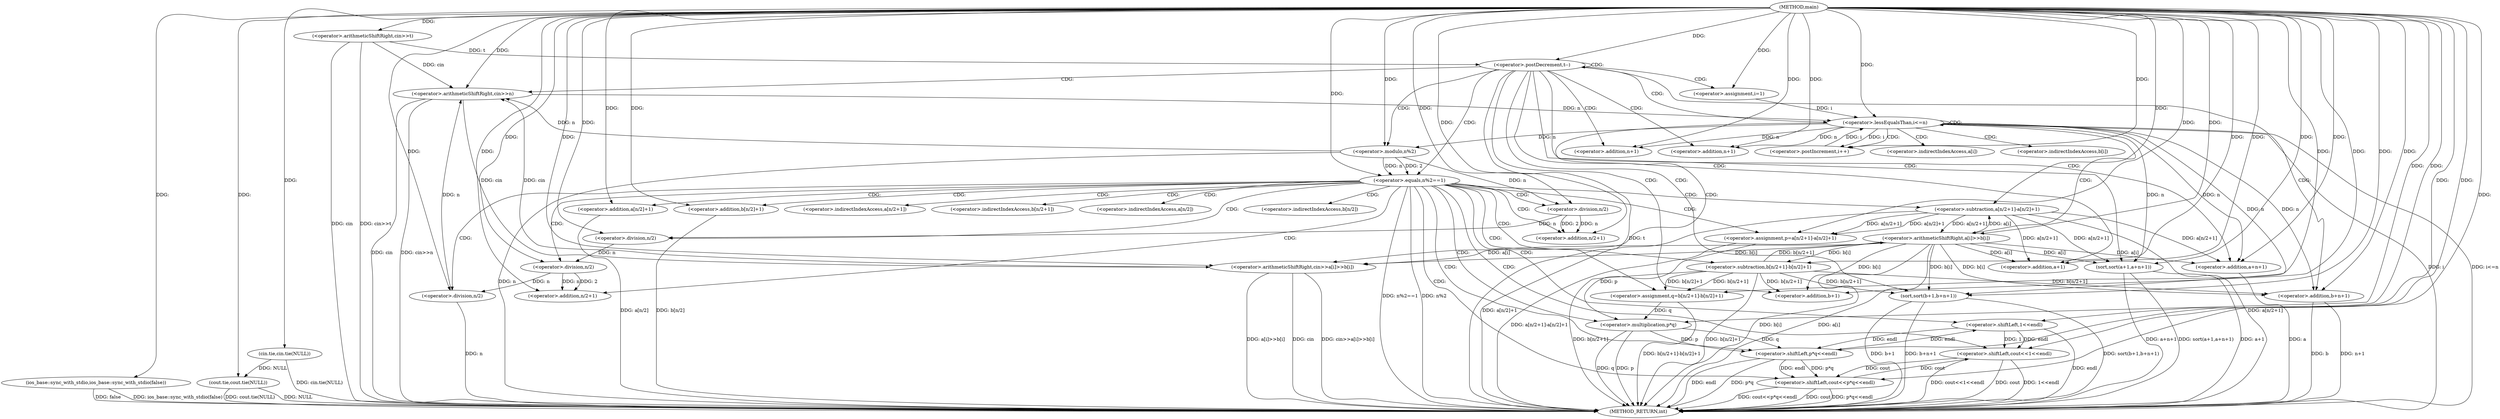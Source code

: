 digraph "main" {  
"1000102" [label = "(METHOD,main)" ]
"1000218" [label = "(METHOD_RETURN,int)" ]
"1000104" [label = "(ios_base::sync_with_stdio,ios_base::sync_with_stdio(false))" ]
"1000106" [label = "(cin.tie,cin.tie(NULL))" ]
"1000108" [label = "(cout.tie,cout.tie(NULL))" ]
"1000111" [label = "(<operator>.arithmeticShiftRight,cin>>t)" ]
"1000115" [label = "(<operator>.postDecrement,t--)" ]
"1000119" [label = "(<operator>.arithmeticShiftRight,cin>>n)" ]
"1000144" [label = "(sort,sort(a+1,a+n+1))" ]
"1000153" [label = "(sort,sort(b+1,b+n+1))" ]
"1000126" [label = "(<operator>.assignment,i=1)" ]
"1000129" [label = "(<operator>.lessEqualsThan,i<=n)" ]
"1000132" [label = "(<operator>.postIncrement,i++)" ]
"1000163" [label = "(<operator>.equals,n%2==1)" ]
"1000168" [label = "(<operator>.shiftLeft,cout<<1<<endl)" ]
"1000135" [label = "(<operator>.arithmeticShiftRight,cin>>a[i]>>b[i])" ]
"1000145" [label = "(<operator>.addition,a+1)" ]
"1000148" [label = "(<operator>.addition,a+n+1)" ]
"1000154" [label = "(<operator>.addition,b+1)" ]
"1000157" [label = "(<operator>.addition,b+n+1)" ]
"1000150" [label = "(<operator>.addition,n+1)" ]
"1000159" [label = "(<operator>.addition,n+1)" ]
"1000164" [label = "(<operator>.modulo,n%2)" ]
"1000170" [label = "(<operator>.shiftLeft,1<<endl)" ]
"1000176" [label = "(<operator>.assignment,p=a[n/2+1]-a[n/2]+1)" ]
"1000194" [label = "(<operator>.assignment,q=b[n/2+1]-b[n/2]+1)" ]
"1000211" [label = "(<operator>.shiftLeft,cout<<p*q<<endl)" ]
"1000137" [label = "(<operator>.arithmeticShiftRight,a[i]>>b[i])" ]
"1000178" [label = "(<operator>.subtraction,a[n/2+1]-a[n/2]+1)" ]
"1000196" [label = "(<operator>.subtraction,b[n/2+1]-b[n/2]+1)" ]
"1000213" [label = "(<operator>.shiftLeft,p*q<<endl)" ]
"1000186" [label = "(<operator>.addition,a[n/2]+1)" ]
"1000204" [label = "(<operator>.addition,b[n/2]+1)" ]
"1000214" [label = "(<operator>.multiplication,p*q)" ]
"1000181" [label = "(<operator>.addition,n/2+1)" ]
"1000199" [label = "(<operator>.addition,n/2+1)" ]
"1000182" [label = "(<operator>.division,n/2)" ]
"1000189" [label = "(<operator>.division,n/2)" ]
"1000200" [label = "(<operator>.division,n/2)" ]
"1000207" [label = "(<operator>.division,n/2)" ]
"1000138" [label = "(<operator>.indirectIndexAccess,a[i])" ]
"1000141" [label = "(<operator>.indirectIndexAccess,b[i])" ]
"1000179" [label = "(<operator>.indirectIndexAccess,a[n/2+1])" ]
"1000197" [label = "(<operator>.indirectIndexAccess,b[n/2+1])" ]
"1000187" [label = "(<operator>.indirectIndexAccess,a[n/2])" ]
"1000205" [label = "(<operator>.indirectIndexAccess,b[n/2])" ]
  "1000104" -> "1000218"  [ label = "DDG: ios_base::sync_with_stdio(false)"] 
  "1000106" -> "1000218"  [ label = "DDG: cin.tie(NULL)"] 
  "1000108" -> "1000218"  [ label = "DDG: NULL"] 
  "1000108" -> "1000218"  [ label = "DDG: cout.tie(NULL)"] 
  "1000111" -> "1000218"  [ label = "DDG: cin"] 
  "1000111" -> "1000218"  [ label = "DDG: cin>>t"] 
  "1000115" -> "1000218"  [ label = "DDG: t"] 
  "1000119" -> "1000218"  [ label = "DDG: cin"] 
  "1000119" -> "1000218"  [ label = "DDG: cin>>n"] 
  "1000129" -> "1000218"  [ label = "DDG: i"] 
  "1000129" -> "1000218"  [ label = "DDG: i<=n"] 
  "1000144" -> "1000218"  [ label = "DDG: a+1"] 
  "1000148" -> "1000218"  [ label = "DDG: a"] 
  "1000144" -> "1000218"  [ label = "DDG: a+n+1"] 
  "1000144" -> "1000218"  [ label = "DDG: sort(a+1,a+n+1)"] 
  "1000153" -> "1000218"  [ label = "DDG: b+1"] 
  "1000157" -> "1000218"  [ label = "DDG: b"] 
  "1000157" -> "1000218"  [ label = "DDG: n+1"] 
  "1000153" -> "1000218"  [ label = "DDG: b+n+1"] 
  "1000153" -> "1000218"  [ label = "DDG: sort(b+1,b+n+1)"] 
  "1000164" -> "1000218"  [ label = "DDG: n"] 
  "1000163" -> "1000218"  [ label = "DDG: n%2"] 
  "1000163" -> "1000218"  [ label = "DDG: n%2==1"] 
  "1000178" -> "1000218"  [ label = "DDG: a[n/2+1]"] 
  "1000186" -> "1000218"  [ label = "DDG: a[n/2]"] 
  "1000178" -> "1000218"  [ label = "DDG: a[n/2]+1"] 
  "1000176" -> "1000218"  [ label = "DDG: a[n/2+1]-a[n/2]+1"] 
  "1000196" -> "1000218"  [ label = "DDG: b[n/2+1]"] 
  "1000207" -> "1000218"  [ label = "DDG: n"] 
  "1000204" -> "1000218"  [ label = "DDG: b[n/2]"] 
  "1000196" -> "1000218"  [ label = "DDG: b[n/2]+1"] 
  "1000194" -> "1000218"  [ label = "DDG: b[n/2+1]-b[n/2]+1"] 
  "1000211" -> "1000218"  [ label = "DDG: cout"] 
  "1000214" -> "1000218"  [ label = "DDG: p"] 
  "1000214" -> "1000218"  [ label = "DDG: q"] 
  "1000213" -> "1000218"  [ label = "DDG: p*q"] 
  "1000213" -> "1000218"  [ label = "DDG: endl"] 
  "1000211" -> "1000218"  [ label = "DDG: p*q<<endl"] 
  "1000211" -> "1000218"  [ label = "DDG: cout<<p*q<<endl"] 
  "1000168" -> "1000218"  [ label = "DDG: cout"] 
  "1000170" -> "1000218"  [ label = "DDG: endl"] 
  "1000168" -> "1000218"  [ label = "DDG: 1<<endl"] 
  "1000168" -> "1000218"  [ label = "DDG: cout<<1<<endl"] 
  "1000135" -> "1000218"  [ label = "DDG: cin"] 
  "1000137" -> "1000218"  [ label = "DDG: a[i]"] 
  "1000137" -> "1000218"  [ label = "DDG: b[i]"] 
  "1000135" -> "1000218"  [ label = "DDG: a[i]>>b[i]"] 
  "1000135" -> "1000218"  [ label = "DDG: cin>>a[i]>>b[i]"] 
  "1000104" -> "1000218"  [ label = "DDG: false"] 
  "1000102" -> "1000104"  [ label = "DDG: "] 
  "1000102" -> "1000106"  [ label = "DDG: "] 
  "1000106" -> "1000108"  [ label = "DDG: NULL"] 
  "1000102" -> "1000108"  [ label = "DDG: "] 
  "1000102" -> "1000111"  [ label = "DDG: "] 
  "1000111" -> "1000115"  [ label = "DDG: t"] 
  "1000102" -> "1000115"  [ label = "DDG: "] 
  "1000111" -> "1000119"  [ label = "DDG: cin"] 
  "1000135" -> "1000119"  [ label = "DDG: cin"] 
  "1000102" -> "1000119"  [ label = "DDG: "] 
  "1000164" -> "1000119"  [ label = "DDG: n"] 
  "1000207" -> "1000119"  [ label = "DDG: n"] 
  "1000102" -> "1000126"  [ label = "DDG: "] 
  "1000178" -> "1000144"  [ label = "DDG: a[n/2+1]"] 
  "1000137" -> "1000144"  [ label = "DDG: a[i]"] 
  "1000102" -> "1000144"  [ label = "DDG: "] 
  "1000129" -> "1000144"  [ label = "DDG: n"] 
  "1000196" -> "1000153"  [ label = "DDG: b[n/2+1]"] 
  "1000137" -> "1000153"  [ label = "DDG: b[i]"] 
  "1000102" -> "1000153"  [ label = "DDG: "] 
  "1000129" -> "1000153"  [ label = "DDG: n"] 
  "1000126" -> "1000129"  [ label = "DDG: i"] 
  "1000132" -> "1000129"  [ label = "DDG: i"] 
  "1000102" -> "1000129"  [ label = "DDG: "] 
  "1000119" -> "1000129"  [ label = "DDG: n"] 
  "1000129" -> "1000132"  [ label = "DDG: i"] 
  "1000102" -> "1000132"  [ label = "DDG: "] 
  "1000178" -> "1000145"  [ label = "DDG: a[n/2+1]"] 
  "1000137" -> "1000145"  [ label = "DDG: a[i]"] 
  "1000102" -> "1000145"  [ label = "DDG: "] 
  "1000178" -> "1000148"  [ label = "DDG: a[n/2+1]"] 
  "1000137" -> "1000148"  [ label = "DDG: a[i]"] 
  "1000102" -> "1000148"  [ label = "DDG: "] 
  "1000129" -> "1000148"  [ label = "DDG: n"] 
  "1000196" -> "1000154"  [ label = "DDG: b[n/2+1]"] 
  "1000137" -> "1000154"  [ label = "DDG: b[i]"] 
  "1000102" -> "1000154"  [ label = "DDG: "] 
  "1000196" -> "1000157"  [ label = "DDG: b[n/2+1]"] 
  "1000137" -> "1000157"  [ label = "DDG: b[i]"] 
  "1000102" -> "1000157"  [ label = "DDG: "] 
  "1000129" -> "1000157"  [ label = "DDG: n"] 
  "1000164" -> "1000163"  [ label = "DDG: n"] 
  "1000164" -> "1000163"  [ label = "DDG: 2"] 
  "1000102" -> "1000163"  [ label = "DDG: "] 
  "1000211" -> "1000168"  [ label = "DDG: cout"] 
  "1000102" -> "1000168"  [ label = "DDG: "] 
  "1000170" -> "1000168"  [ label = "DDG: 1"] 
  "1000170" -> "1000168"  [ label = "DDG: endl"] 
  "1000119" -> "1000135"  [ label = "DDG: cin"] 
  "1000102" -> "1000135"  [ label = "DDG: "] 
  "1000137" -> "1000135"  [ label = "DDG: b[i]"] 
  "1000137" -> "1000135"  [ label = "DDG: a[i]"] 
  "1000129" -> "1000150"  [ label = "DDG: n"] 
  "1000102" -> "1000150"  [ label = "DDG: "] 
  "1000102" -> "1000159"  [ label = "DDG: "] 
  "1000129" -> "1000159"  [ label = "DDG: n"] 
  "1000102" -> "1000164"  [ label = "DDG: "] 
  "1000129" -> "1000164"  [ label = "DDG: n"] 
  "1000102" -> "1000170"  [ label = "DDG: "] 
  "1000213" -> "1000170"  [ label = "DDG: endl"] 
  "1000178" -> "1000176"  [ label = "DDG: a[n/2+1]"] 
  "1000178" -> "1000176"  [ label = "DDG: a[n/2]+1"] 
  "1000196" -> "1000194"  [ label = "DDG: b[n/2+1]"] 
  "1000196" -> "1000194"  [ label = "DDG: b[n/2]+1"] 
  "1000178" -> "1000137"  [ label = "DDG: a[n/2+1]"] 
  "1000102" -> "1000137"  [ label = "DDG: "] 
  "1000196" -> "1000137"  [ label = "DDG: b[n/2+1]"] 
  "1000102" -> "1000176"  [ label = "DDG: "] 
  "1000102" -> "1000194"  [ label = "DDG: "] 
  "1000168" -> "1000211"  [ label = "DDG: cout"] 
  "1000102" -> "1000211"  [ label = "DDG: "] 
  "1000213" -> "1000211"  [ label = "DDG: p*q"] 
  "1000213" -> "1000211"  [ label = "DDG: endl"] 
  "1000137" -> "1000178"  [ label = "DDG: a[i]"] 
  "1000102" -> "1000178"  [ label = "DDG: "] 
  "1000137" -> "1000196"  [ label = "DDG: b[i]"] 
  "1000102" -> "1000196"  [ label = "DDG: "] 
  "1000214" -> "1000213"  [ label = "DDG: p"] 
  "1000214" -> "1000213"  [ label = "DDG: q"] 
  "1000170" -> "1000213"  [ label = "DDG: endl"] 
  "1000102" -> "1000213"  [ label = "DDG: "] 
  "1000102" -> "1000186"  [ label = "DDG: "] 
  "1000102" -> "1000204"  [ label = "DDG: "] 
  "1000176" -> "1000214"  [ label = "DDG: p"] 
  "1000102" -> "1000214"  [ label = "DDG: "] 
  "1000194" -> "1000214"  [ label = "DDG: q"] 
  "1000182" -> "1000181"  [ label = "DDG: n"] 
  "1000182" -> "1000181"  [ label = "DDG: 2"] 
  "1000102" -> "1000181"  [ label = "DDG: "] 
  "1000200" -> "1000199"  [ label = "DDG: n"] 
  "1000200" -> "1000199"  [ label = "DDG: 2"] 
  "1000102" -> "1000199"  [ label = "DDG: "] 
  "1000164" -> "1000182"  [ label = "DDG: n"] 
  "1000102" -> "1000182"  [ label = "DDG: "] 
  "1000182" -> "1000189"  [ label = "DDG: n"] 
  "1000102" -> "1000189"  [ label = "DDG: "] 
  "1000189" -> "1000200"  [ label = "DDG: n"] 
  "1000102" -> "1000200"  [ label = "DDG: "] 
  "1000200" -> "1000207"  [ label = "DDG: n"] 
  "1000102" -> "1000207"  [ label = "DDG: "] 
  "1000115" -> "1000153"  [ label = "CDG: "] 
  "1000115" -> "1000164"  [ label = "CDG: "] 
  "1000115" -> "1000119"  [ label = "CDG: "] 
  "1000115" -> "1000150"  [ label = "CDG: "] 
  "1000115" -> "1000148"  [ label = "CDG: "] 
  "1000115" -> "1000144"  [ label = "CDG: "] 
  "1000115" -> "1000157"  [ label = "CDG: "] 
  "1000115" -> "1000163"  [ label = "CDG: "] 
  "1000115" -> "1000159"  [ label = "CDG: "] 
  "1000115" -> "1000126"  [ label = "CDG: "] 
  "1000115" -> "1000129"  [ label = "CDG: "] 
  "1000115" -> "1000154"  [ label = "CDG: "] 
  "1000115" -> "1000145"  [ label = "CDG: "] 
  "1000115" -> "1000115"  [ label = "CDG: "] 
  "1000129" -> "1000141"  [ label = "CDG: "] 
  "1000129" -> "1000135"  [ label = "CDG: "] 
  "1000129" -> "1000132"  [ label = "CDG: "] 
  "1000129" -> "1000137"  [ label = "CDG: "] 
  "1000129" -> "1000129"  [ label = "CDG: "] 
  "1000129" -> "1000138"  [ label = "CDG: "] 
  "1000163" -> "1000200"  [ label = "CDG: "] 
  "1000163" -> "1000211"  [ label = "CDG: "] 
  "1000163" -> "1000199"  [ label = "CDG: "] 
  "1000163" -> "1000182"  [ label = "CDG: "] 
  "1000163" -> "1000197"  [ label = "CDG: "] 
  "1000163" -> "1000213"  [ label = "CDG: "] 
  "1000163" -> "1000186"  [ label = "CDG: "] 
  "1000163" -> "1000204"  [ label = "CDG: "] 
  "1000163" -> "1000189"  [ label = "CDG: "] 
  "1000163" -> "1000196"  [ label = "CDG: "] 
  "1000163" -> "1000168"  [ label = "CDG: "] 
  "1000163" -> "1000178"  [ label = "CDG: "] 
  "1000163" -> "1000207"  [ label = "CDG: "] 
  "1000163" -> "1000214"  [ label = "CDG: "] 
  "1000163" -> "1000205"  [ label = "CDG: "] 
  "1000163" -> "1000170"  [ label = "CDG: "] 
  "1000163" -> "1000179"  [ label = "CDG: "] 
  "1000163" -> "1000194"  [ label = "CDG: "] 
  "1000163" -> "1000176"  [ label = "CDG: "] 
  "1000163" -> "1000187"  [ label = "CDG: "] 
  "1000163" -> "1000181"  [ label = "CDG: "] 
}
